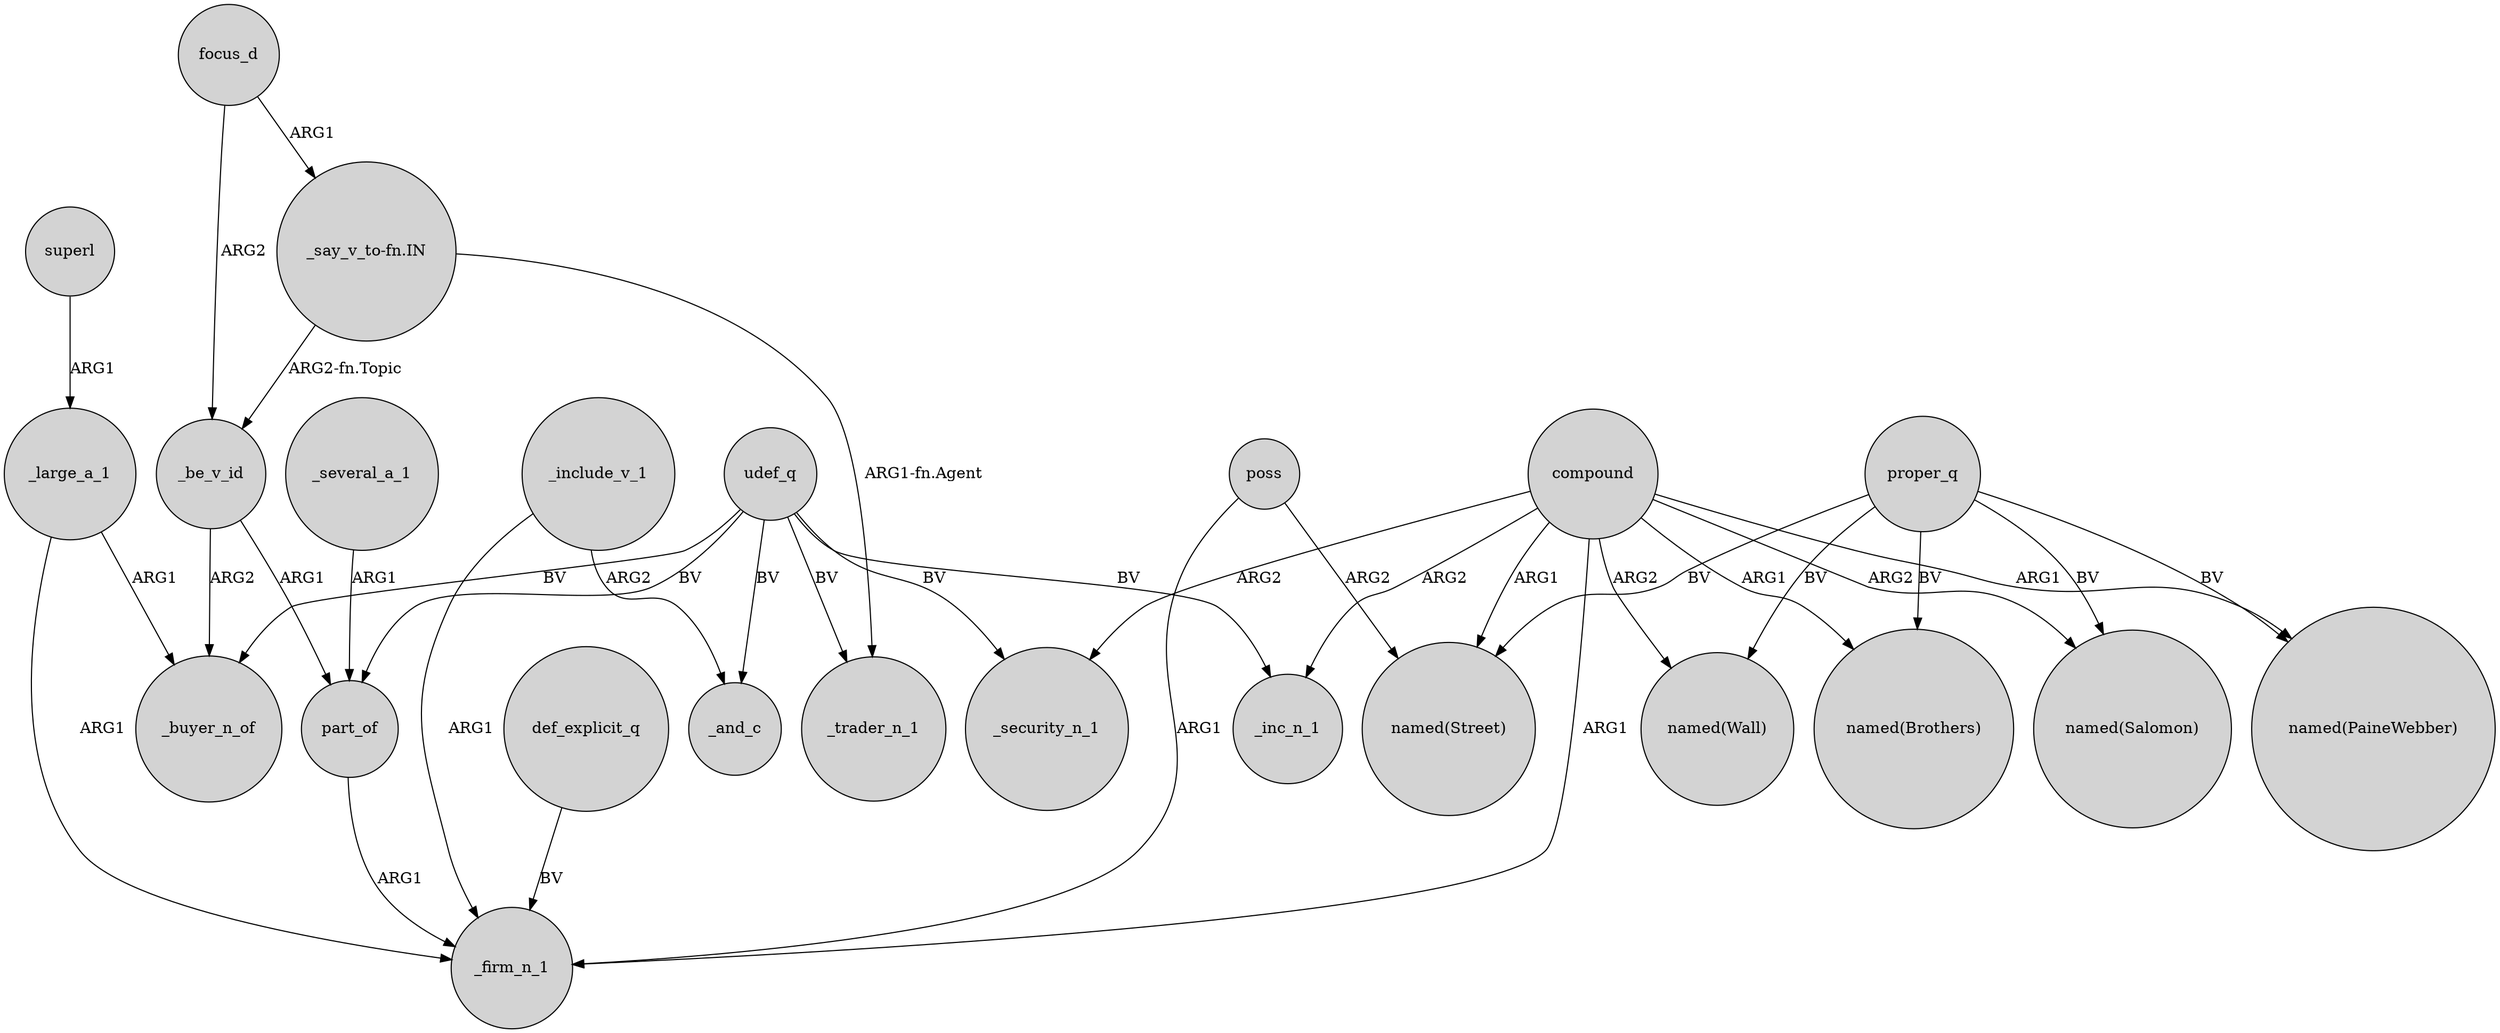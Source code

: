 digraph {
	node [shape=circle style=filled]
	focus_d -> _be_v_id [label=ARG2]
	superl -> _large_a_1 [label=ARG1]
	_include_v_1 -> _and_c [label=ARG2]
	_be_v_id -> part_of [label=ARG1]
	udef_q -> part_of [label=BV]
	udef_q -> _inc_n_1 [label=BV]
	udef_q -> _buyer_n_of [label=BV]
	udef_q -> _trader_n_1 [label=BV]
	compound -> "named(Street)" [label=ARG1]
	proper_q -> "named(Wall)" [label=BV]
	_several_a_1 -> part_of [label=ARG1]
	proper_q -> "named(Brothers)" [label=BV]
	_large_a_1 -> _buyer_n_of [label=ARG1]
	_be_v_id -> _buyer_n_of [label=ARG2]
	compound -> _security_n_1 [label=ARG2]
	part_of -> _firm_n_1 [label=ARG1]
	compound -> "named(Brothers)" [label=ARG1]
	focus_d -> "_say_v_to-fn.IN" [label=ARG1]
	"_say_v_to-fn.IN" -> _be_v_id [label="ARG2-fn.Topic"]
	_large_a_1 -> _firm_n_1 [label=ARG1]
	proper_q -> "named(Street)" [label=BV]
	compound -> "named(Wall)" [label=ARG2]
	_include_v_1 -> _firm_n_1 [label=ARG1]
	proper_q -> "named(Salomon)" [label=BV]
	def_explicit_q -> _firm_n_1 [label=BV]
	proper_q -> "named(PaineWebber)" [label=BV]
	compound -> _firm_n_1 [label=ARG1]
	poss -> _firm_n_1 [label=ARG1]
	compound -> "named(Salomon)" [label=ARG2]
	compound -> "named(PaineWebber)" [label=ARG1]
	udef_q -> _and_c [label=BV]
	compound -> _inc_n_1 [label=ARG2]
	udef_q -> _security_n_1 [label=BV]
	poss -> "named(Street)" [label=ARG2]
	"_say_v_to-fn.IN" -> _trader_n_1 [label="ARG1-fn.Agent"]
}
